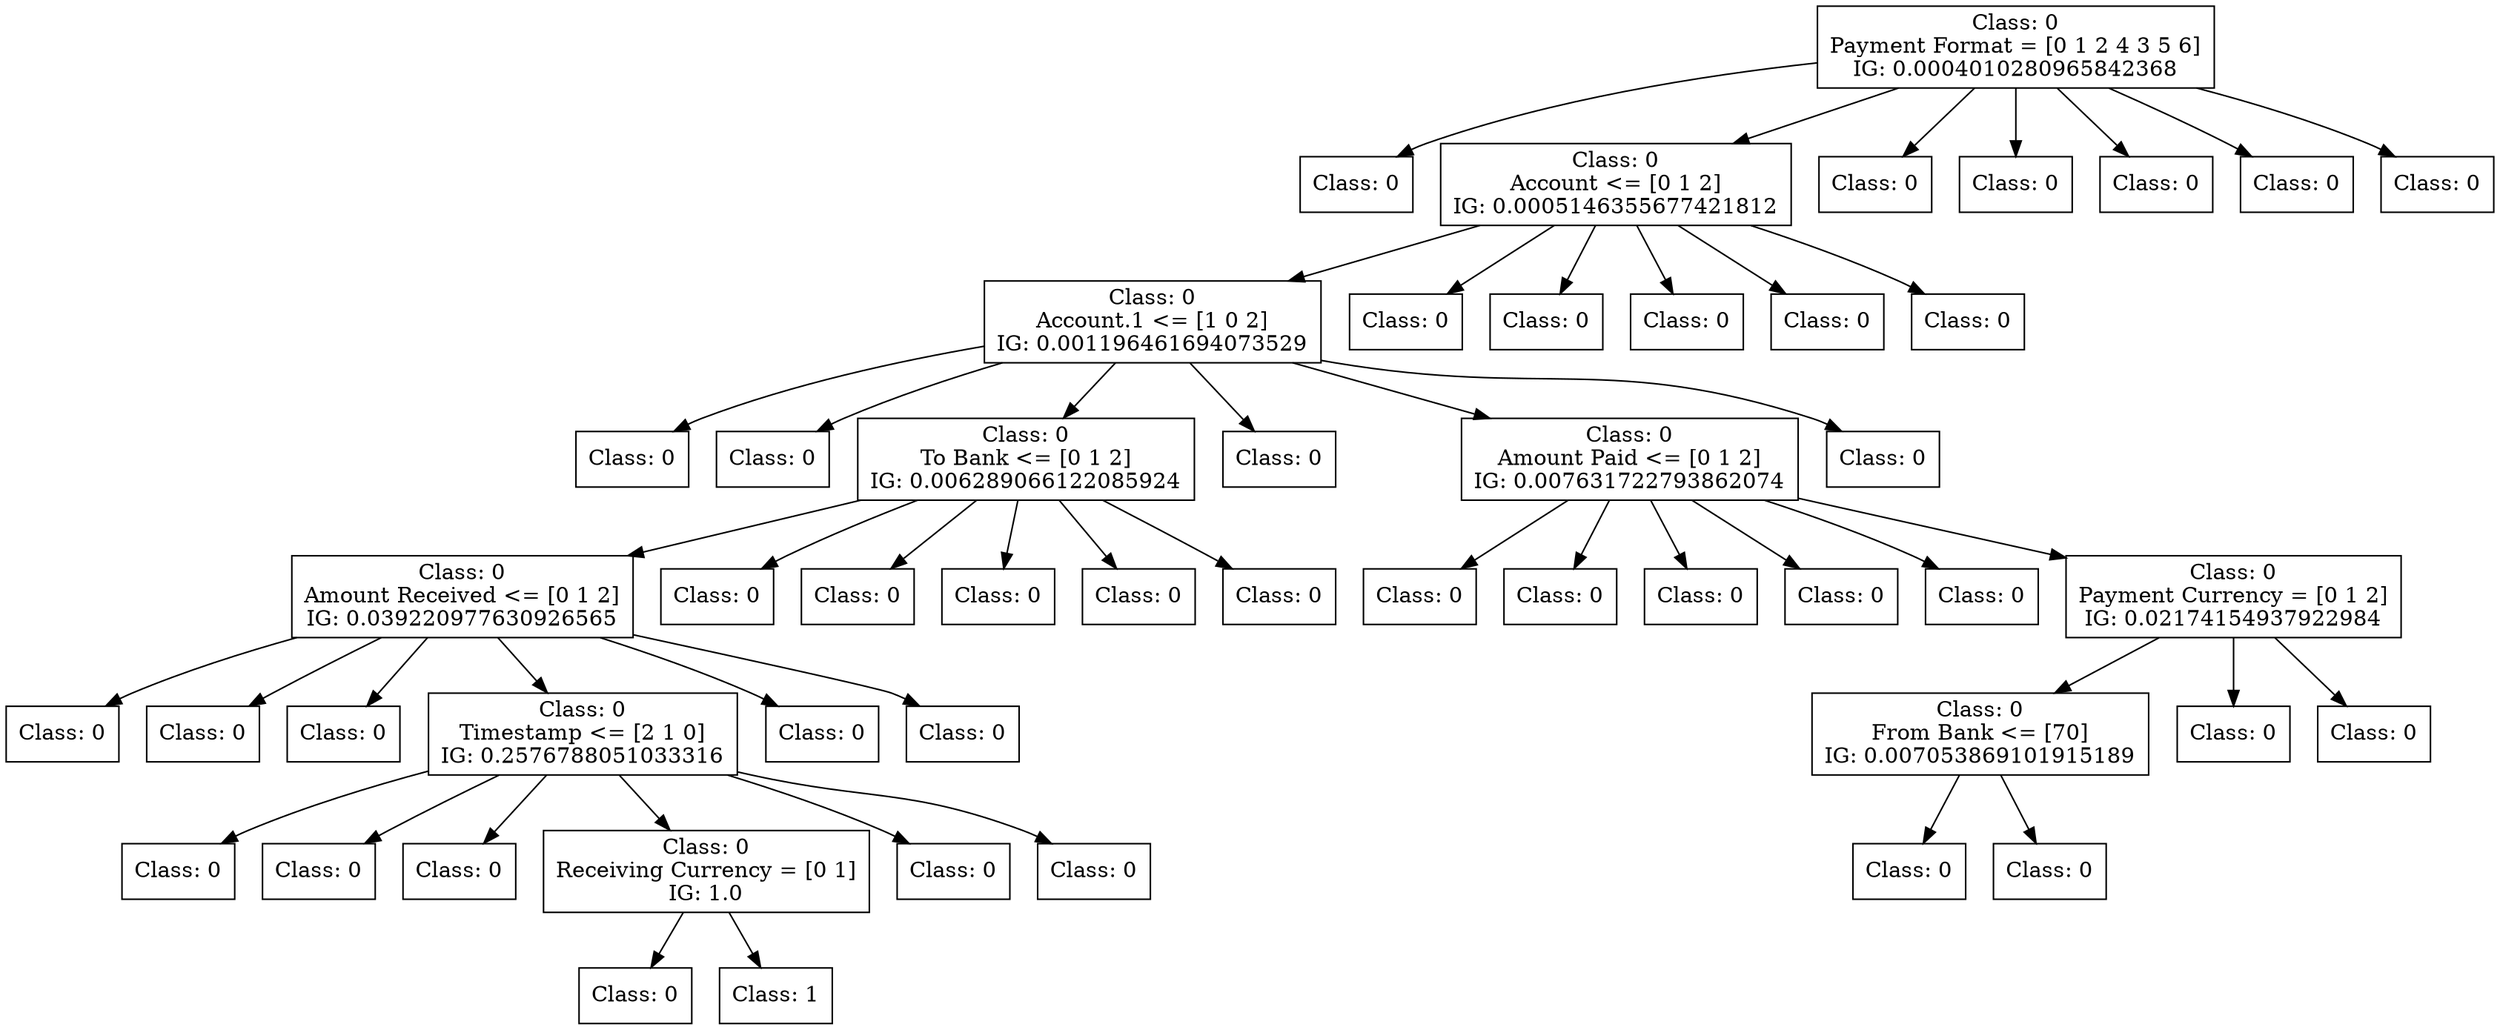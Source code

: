 digraph DecisionTree {
	rankdir=TD;
	node [shape=box];
	2250338346000 [label="Class: 0
Payment Format = [0 1 2 4 3 5 6]
IG: 0.0004010280965842368"];
	2250396091728 [label="Class: 0
"];
	2250338346000 -> 2250396091728;
	2250396096288 [label="Class: 0
Account <= [0 1 2]
IG: 0.0005146355677421812"];
	2250338346000 -> 2250396096288;
	2250396106080 [label="Class: 0
Account.1 <= [1 0 2]
IG: 0.001196461694073529"];
	2250396096288 -> 2250396106080;
	2250471318064 [label="Class: 0
"];
	2250396106080 -> 2250471318064;
	2250471318304 [label="Class: 0
"];
	2250396106080 -> 2250471318304;
	2250471318016 [label="Class: 0
To Bank <= [0 1 2]
IG: 0.006289066122085924"];
	2250396106080 -> 2250471318016;
	2250471320752 [label="Class: 0
Amount Received <= [0 1 2]
IG: 0.039220977630926565"];
	2250471318016 -> 2250471320752;
	2250422197632 [label="Class: 0
"];
	2250471320752 -> 2250422197632;
	2250422197872 [label="Class: 0
"];
	2250471320752 -> 2250422197872;
	2250422197584 [label="Class: 0
"];
	2250471320752 -> 2250422197584;
	2250422197440 [label="Class: 0
Timestamp <= [2 1 0]
IG: 0.2576788051033316"];
	2250471320752 -> 2250422197440;
	2250422201088 [label="Class: 0
"];
	2250422197440 -> 2250422201088;
	2250422203776 [label="Class: 0
"];
	2250422197440 -> 2250422203776;
	2250422196720 [label="Class: 0
"];
	2250422197440 -> 2250422196720;
	2250422203488 [label="Class: 0
Receiving Currency = [0 1]
IG: 1.0"];
	2250422197440 -> 2250422203488;
	2250422205264 [label="Class: 0
"];
	2250422203488 -> 2250422205264;
	2250422204064 [label="Class: 1
"];
	2250422203488 -> 2250422204064;
	2250422203248 [label="Class: 0
"];
	2250422197440 -> 2250422203248;
	2250422203968 [label="Class: 0
"];
	2250422197440 -> 2250422203968;
	2250422197728 [label="Class: 0
"];
	2250471320752 -> 2250422197728;
	2250422198064 [label="Class: 0
"];
	2250471320752 -> 2250422198064;
	2250471323680 [label="Class: 0
"];
	2250471318016 -> 2250471323680;
	2250471324160 [label="Class: 0
"];
	2250471318016 -> 2250471324160;
	2250471312544 [label="Class: 0
"];
	2250471318016 -> 2250471312544;
	2250471323056 [label="Class: 0
"];
	2250471318016 -> 2250471323056;
	2250471322096 [label="Class: 0
"];
	2250471318016 -> 2250471322096;
	2250471317872 [label="Class: 0
"];
	2250396106080 -> 2250471317872;
	2250471318160 [label="Class: 0
Amount Paid <= [0 1 2]
IG: 0.007631722793862074"];
	2250396106080 -> 2250471318160;
	2250422259712 [label="Class: 0
"];
	2250471318160 -> 2250422259712;
	2250422259952 [label="Class: 0
"];
	2250471318160 -> 2250422259952;
	2250422259664 [label="Class: 0
"];
	2250471318160 -> 2250422259664;
	2250422259520 [label="Class: 0
"];
	2250471318160 -> 2250422259520;
	2250422259808 [label="Class: 0
"];
	2250471318160 -> 2250422259808;
	2250422260144 [label="Class: 0
Payment Currency = [0 1 2]
IG: 0.02174154937922984"];
	2250471318160 -> 2250422260144;
	2250422262352 [label="Class: 0
From Bank <= [70]
IG: 0.007053869101915189"];
	2250422260144 -> 2250422262352;
	2250422264752 [label="Class: 0
"];
	2250422262352 -> 2250422264752;
	2250422265184 [label="Class: 0
"];
	2250422262352 -> 2250422265184;
	2250422263120 [label="Class: 0
"];
	2250422260144 -> 2250422263120;
	2250422256688 [label="Class: 0
"];
	2250422260144 -> 2250422256688;
	2250471318496 [label="Class: 0
"];
	2250396106080 -> 2250471318496;
	2250396105168 [label="Class: 0
"];
	2250396096288 -> 2250396105168;
	2250396100656 [label="Class: 0
"];
	2250396096288 -> 2250396100656;
	2250396106368 [label="Class: 0
"];
	2250396096288 -> 2250396106368;
	2250396106656 [label="Class: 0
"];
	2250396096288 -> 2250396106656;
	2250396106560 [label="Class: 0
"];
	2250396096288 -> 2250396106560;
	2250396095184 [label="Class: 0
"];
	2250338346000 -> 2250396095184;
	2250396095664 [label="Class: 0
"];
	2250338346000 -> 2250396095664;
	2250396094608 [label="Class: 0
"];
	2250338346000 -> 2250396094608;
	2250396095520 [label="Class: 0
"];
	2250338346000 -> 2250396095520;
	2250396096144 [label="Class: 0
"];
	2250338346000 -> 2250396096144;
}

